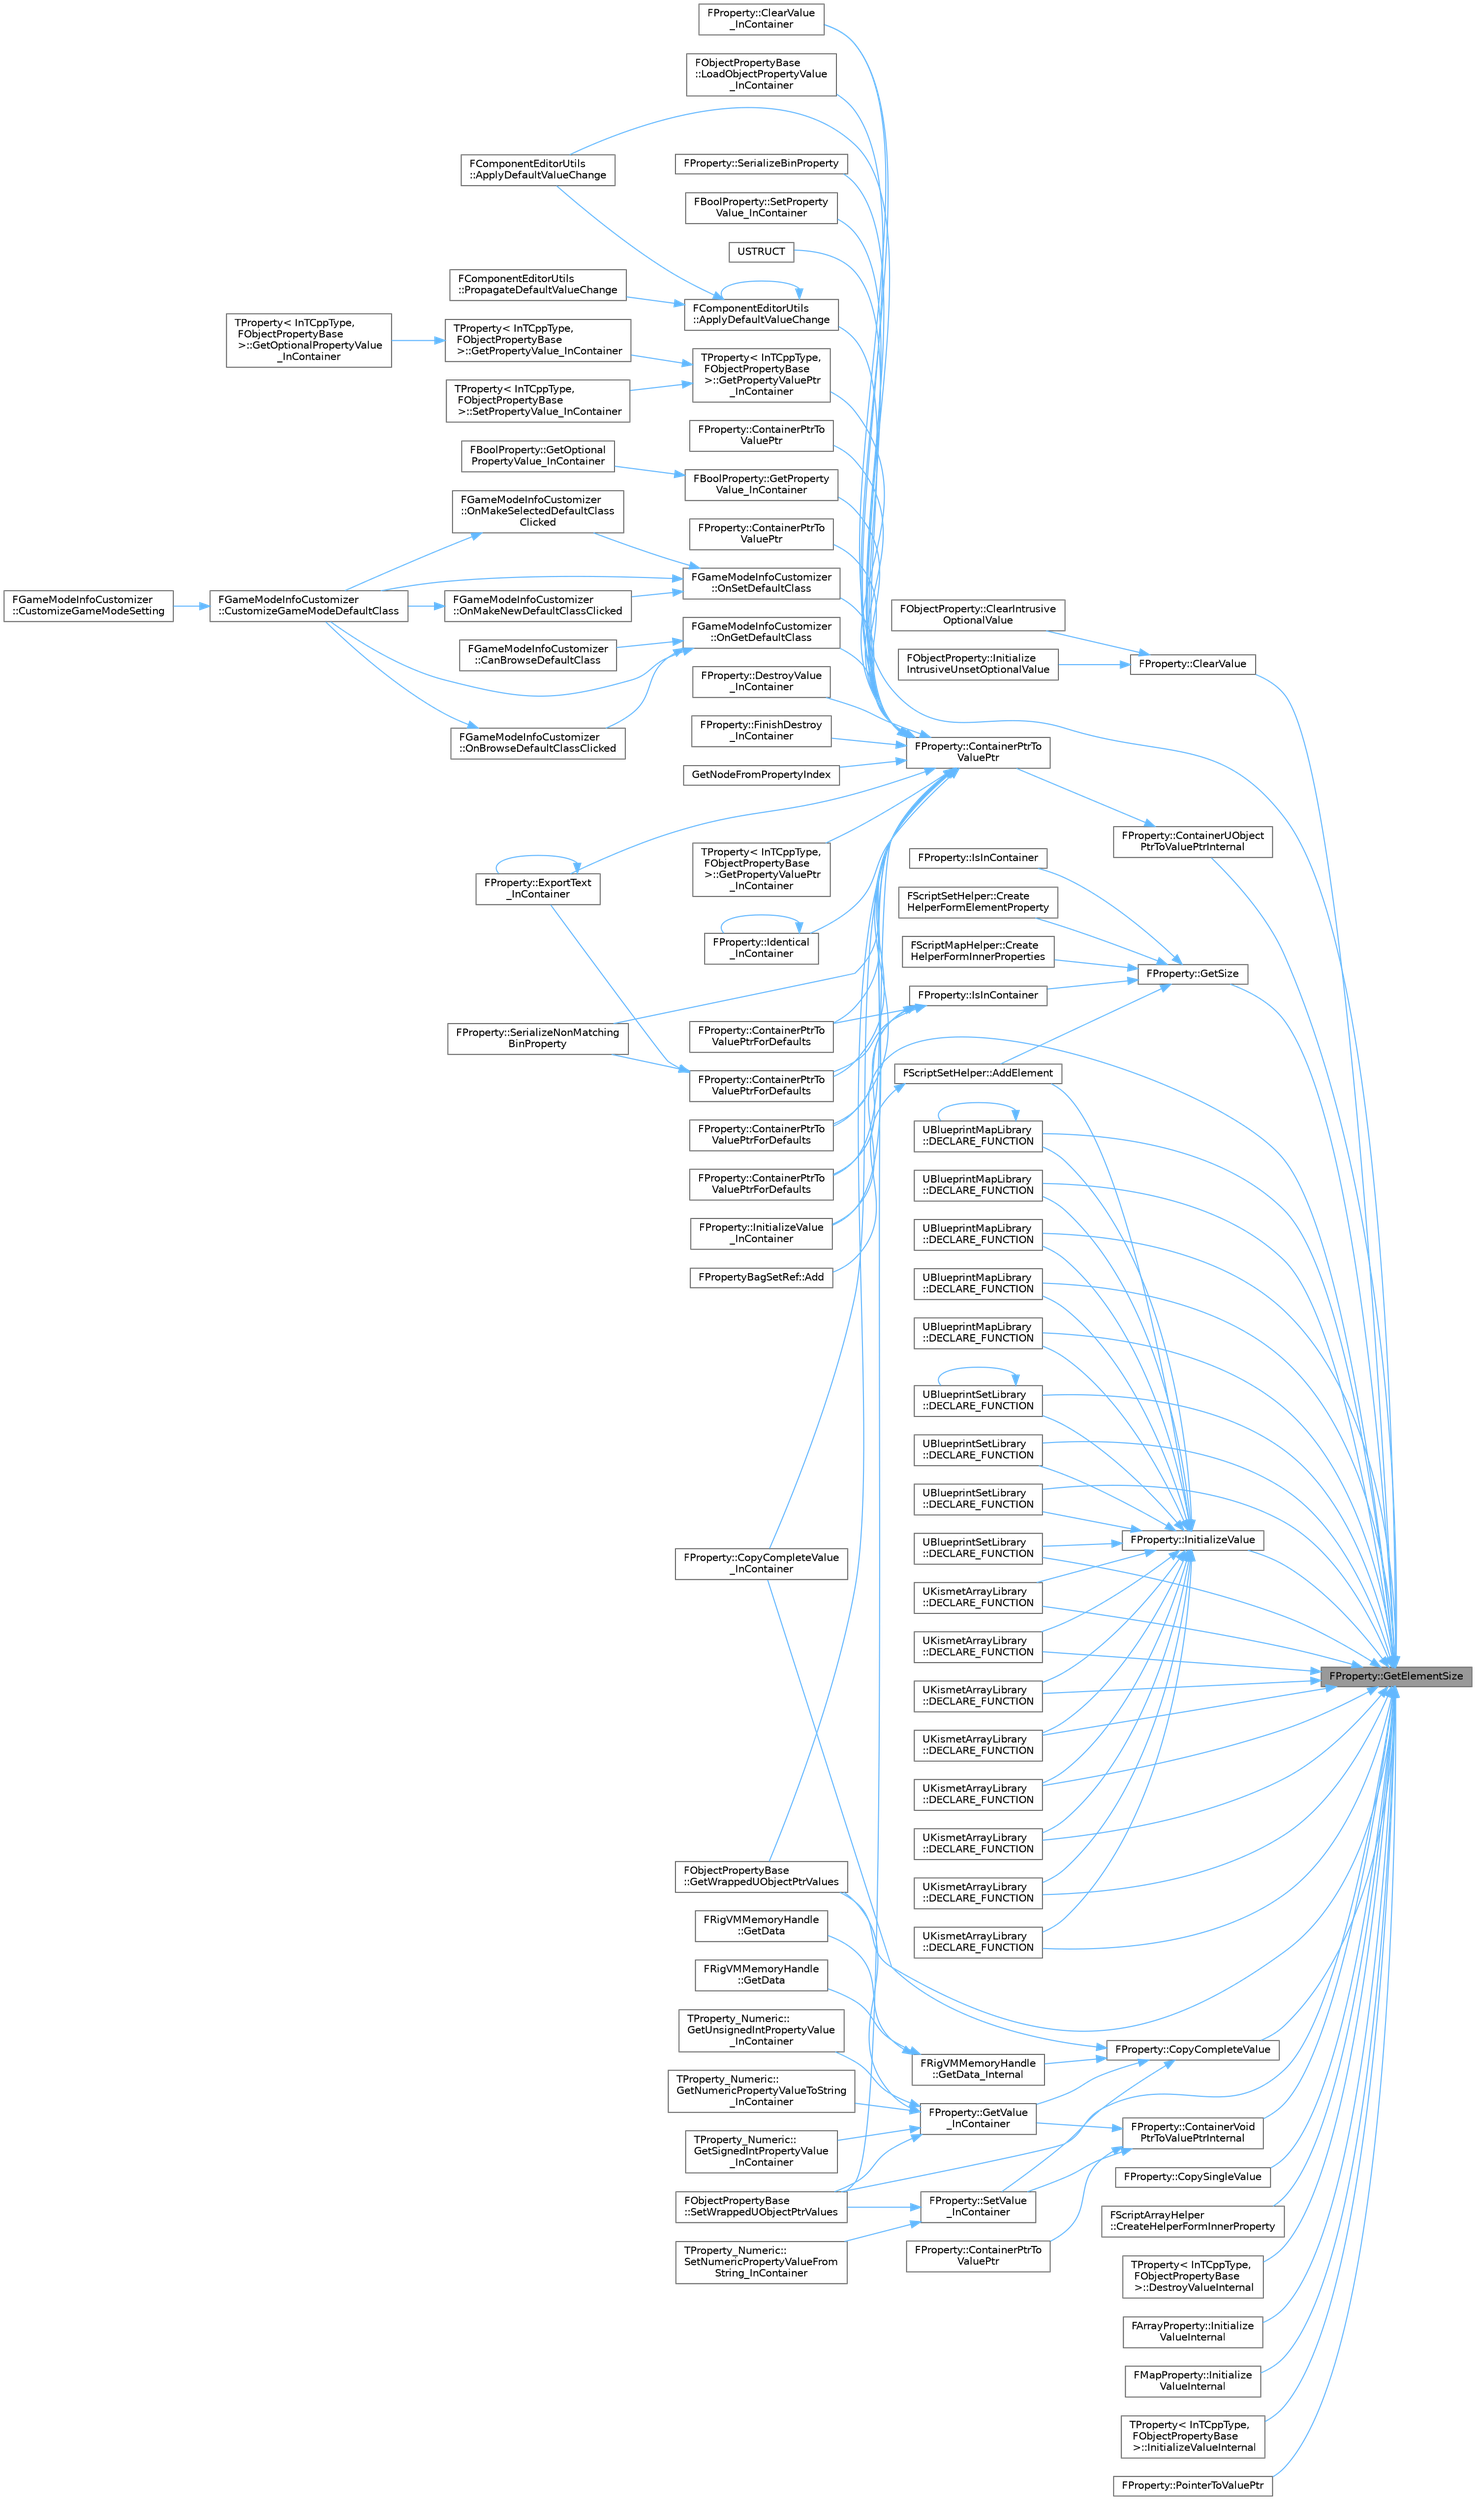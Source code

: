 digraph "FProperty::GetElementSize"
{
 // INTERACTIVE_SVG=YES
 // LATEX_PDF_SIZE
  bgcolor="transparent";
  edge [fontname=Helvetica,fontsize=10,labelfontname=Helvetica,labelfontsize=10];
  node [fontname=Helvetica,fontsize=10,shape=box,height=0.2,width=0.4];
  rankdir="RL";
  Node1 [id="Node000001",label="FProperty::GetElementSize",height=0.2,width=0.4,color="gray40", fillcolor="grey60", style="filled", fontcolor="black",tooltip=" "];
  Node1 -> Node2 [id="edge1_Node000001_Node000002",dir="back",color="steelblue1",style="solid",tooltip=" "];
  Node2 [id="Node000002",label="FProperty::ClearValue",height=0.2,width=0.4,color="grey40", fillcolor="white", style="filled",URL="$d9/dbc/classFProperty.html#a0f7e22d1add60c41138c73ed419d69cc",tooltip="Zeros the value for this property."];
  Node2 -> Node3 [id="edge2_Node000002_Node000003",dir="back",color="steelblue1",style="solid",tooltip=" "];
  Node3 [id="Node000003",label="FObjectProperty::ClearIntrusive\lOptionalValue",height=0.2,width=0.4,color="grey40", fillcolor="white", style="filled",URL="$df/df7/classFObjectProperty.html#afa25ee32220c9af032b29883d58c35e4",tooltip="Set the value to it's special unset state."];
  Node2 -> Node4 [id="edge3_Node000002_Node000004",dir="back",color="steelblue1",style="solid",tooltip=" "];
  Node4 [id="Node000004",label="FObjectProperty::Initialize\lIntrusiveUnsetOptionalValue",height=0.2,width=0.4,color="grey40", fillcolor="white", style="filled",URL="$df/df7/classFObjectProperty.html#a7d638f6af4f6e3626a17efe16f784b7e",tooltip="Returns whether this type has a special state for an unset TOptional meaning the size TOptional<T> an..."];
  Node1 -> Node5 [id="edge4_Node000001_Node000005",dir="back",color="steelblue1",style="solid",tooltip=" "];
  Node5 [id="Node000005",label="FProperty::ClearValue\l_InContainer",height=0.2,width=0.4,color="grey40", fillcolor="white", style="filled",URL="$d9/dbc/classFProperty.html#aa4e8d2b7f298121d1ecb0f57f4ad552a",tooltip="Zeros the value for this property."];
  Node1 -> Node6 [id="edge5_Node000001_Node000006",dir="back",color="steelblue1",style="solid",tooltip=" "];
  Node6 [id="Node000006",label="FProperty::ContainerUObject\lPtrToValuePtrInternal",height=0.2,width=0.4,color="grey40", fillcolor="white", style="filled",URL="$d9/dbc/classFProperty.html#a6c47ba654f3c97829da275aed882ee67",tooltip=" "];
  Node6 -> Node7 [id="edge6_Node000006_Node000007",dir="back",color="steelblue1",style="solid",tooltip=" "];
  Node7 [id="Node000007",label="FProperty::ContainerPtrTo\lValuePtr",height=0.2,width=0.4,color="grey40", fillcolor="white", style="filled",URL="$d9/dbc/classFProperty.html#af1bc244e5760ad3c100a854147df5c9a",tooltip="Get the pointer to property value in a supplied 'container'."];
  Node7 -> Node8 [id="edge7_Node000007_Node000008",dir="back",color="steelblue1",style="solid",tooltip=" "];
  Node8 [id="Node000008",label="FComponentEditorUtils\l::ApplyDefaultValueChange",height=0.2,width=0.4,color="grey40", fillcolor="white", style="filled",URL="$d3/d4a/classFComponentEditorUtils.html#a5ea9232144f2b2fdd0479ec4eb9fa59f",tooltip=" "];
  Node7 -> Node9 [id="edge8_Node000007_Node000009",dir="back",color="steelblue1",style="solid",tooltip=" "];
  Node9 [id="Node000009",label="FComponentEditorUtils\l::ApplyDefaultValueChange",height=0.2,width=0.4,color="grey40", fillcolor="white", style="filled",URL="$d3/d4a/classFComponentEditorUtils.html#acf01024138f86216b279b69c2343dcb2",tooltip=" "];
  Node9 -> Node8 [id="edge9_Node000009_Node000008",dir="back",color="steelblue1",style="solid",tooltip=" "];
  Node9 -> Node9 [id="edge10_Node000009_Node000009",dir="back",color="steelblue1",style="solid",tooltip=" "];
  Node9 -> Node10 [id="edge11_Node000009_Node000010",dir="back",color="steelblue1",style="solid",tooltip=" "];
  Node10 [id="Node000010",label="FComponentEditorUtils\l::PropagateDefaultValueChange",height=0.2,width=0.4,color="grey40", fillcolor="white", style="filled",URL="$d3/d4a/classFComponentEditorUtils.html#a8e72d3e0fef2bf7a14a392c1a4cf2adf",tooltip=" "];
  Node7 -> Node5 [id="edge12_Node000007_Node000005",dir="back",color="steelblue1",style="solid",tooltip=" "];
  Node7 -> Node11 [id="edge13_Node000007_Node000011",dir="back",color="steelblue1",style="solid",tooltip=" "];
  Node11 [id="Node000011",label="FProperty::ContainerPtrTo\lValuePtr",height=0.2,width=0.4,color="grey40", fillcolor="white", style="filled",URL="$d9/dbc/classFProperty.html#a6f4988ffa8f91aeec3336bf5d0713c6b",tooltip=" "];
  Node7 -> Node12 [id="edge14_Node000007_Node000012",dir="back",color="steelblue1",style="solid",tooltip=" "];
  Node12 [id="Node000012",label="FProperty::ContainerPtrTo\lValuePtr",height=0.2,width=0.4,color="grey40", fillcolor="white", style="filled",URL="$d9/dbc/classFProperty.html#ab21fc90dc6288451c55606bb7ca65855",tooltip=" "];
  Node7 -> Node13 [id="edge15_Node000007_Node000013",dir="back",color="steelblue1",style="solid",tooltip=" "];
  Node13 [id="Node000013",label="FProperty::ContainerPtrTo\lValuePtrForDefaults",height=0.2,width=0.4,color="grey40", fillcolor="white", style="filled",URL="$d9/dbc/classFProperty.html#a4b7ee9f108063d0c0852ae5b095f7b70",tooltip=" "];
  Node13 -> Node14 [id="edge16_Node000013_Node000014",dir="back",color="steelblue1",style="solid",tooltip=" "];
  Node14 [id="Node000014",label="FProperty::ExportText\l_InContainer",height=0.2,width=0.4,color="grey40", fillcolor="white", style="filled",URL="$d9/dbc/classFProperty.html#aadfab967c6bfc607931451f0bb817f6d",tooltip=" "];
  Node14 -> Node14 [id="edge17_Node000014_Node000014",dir="back",color="steelblue1",style="solid",tooltip=" "];
  Node13 -> Node15 [id="edge18_Node000013_Node000015",dir="back",color="steelblue1",style="solid",tooltip=" "];
  Node15 [id="Node000015",label="FProperty::SerializeNonMatching\lBinProperty",height=0.2,width=0.4,color="grey40", fillcolor="white", style="filled",URL="$d9/dbc/classFProperty.html#ad9318f700e4c0ce3ffb1374c6acce11b",tooltip="Serializes the property with the struct's data residing in Data, unless it matches the default."];
  Node7 -> Node16 [id="edge19_Node000007_Node000016",dir="back",color="steelblue1",style="solid",tooltip=" "];
  Node16 [id="Node000016",label="FProperty::ContainerPtrTo\lValuePtrForDefaults",height=0.2,width=0.4,color="grey40", fillcolor="white", style="filled",URL="$d9/dbc/classFProperty.html#a4b46b59ca7a9212ac55f805b62862c70",tooltip=" "];
  Node7 -> Node17 [id="edge20_Node000007_Node000017",dir="back",color="steelblue1",style="solid",tooltip=" "];
  Node17 [id="Node000017",label="FProperty::ContainerPtrTo\lValuePtrForDefaults",height=0.2,width=0.4,color="grey40", fillcolor="white", style="filled",URL="$d9/dbc/classFProperty.html#a2aeefd201349000a297f8793cf6dcb06",tooltip=" "];
  Node7 -> Node18 [id="edge21_Node000007_Node000018",dir="back",color="steelblue1",style="solid",tooltip=" "];
  Node18 [id="Node000018",label="FProperty::ContainerPtrTo\lValuePtrForDefaults",height=0.2,width=0.4,color="grey40", fillcolor="white", style="filled",URL="$d9/dbc/classFProperty.html#a0e6c16aaf08c93f989ac336216ac40a0",tooltip=" "];
  Node7 -> Node19 [id="edge22_Node000007_Node000019",dir="back",color="steelblue1",style="solid",tooltip=" "];
  Node19 [id="Node000019",label="FProperty::CopyCompleteValue\l_InContainer",height=0.2,width=0.4,color="grey40", fillcolor="white", style="filled",URL="$d9/dbc/classFProperty.html#a4cfe41233623a158e3e83701ebef1215",tooltip=" "];
  Node7 -> Node20 [id="edge23_Node000007_Node000020",dir="back",color="steelblue1",style="solid",tooltip=" "];
  Node20 [id="Node000020",label="FProperty::DestroyValue\l_InContainer",height=0.2,width=0.4,color="grey40", fillcolor="white", style="filled",URL="$d9/dbc/classFProperty.html#af48b2f7c805cb5d6f63f89be1d15f094",tooltip="Destroys the value for this property."];
  Node7 -> Node14 [id="edge24_Node000007_Node000014",dir="back",color="steelblue1",style="solid",tooltip=" "];
  Node7 -> Node21 [id="edge25_Node000007_Node000021",dir="back",color="steelblue1",style="solid",tooltip=" "];
  Node21 [id="Node000021",label="FProperty::FinishDestroy\l_InContainer",height=0.2,width=0.4,color="grey40", fillcolor="white", style="filled",URL="$d9/dbc/classFProperty.html#a1225876801a0cbccf7eea736212b21e7",tooltip="Applies appropriate finish destroy actions for the property if needed."];
  Node7 -> Node22 [id="edge26_Node000007_Node000022",dir="back",color="steelblue1",style="solid",tooltip=" "];
  Node22 [id="Node000022",label="GetNodeFromPropertyIndex",height=0.2,width=0.4,color="grey40", fillcolor="white", style="filled",URL="$dc/d81/AnimBlueprintGeneratedClass_8h.html#a3f6f31397aff2e801b3f5ba8af34552b",tooltip=" "];
  Node7 -> Node23 [id="edge27_Node000007_Node000023",dir="back",color="steelblue1",style="solid",tooltip=" "];
  Node23 [id="Node000023",label="FBoolProperty::GetProperty\lValue_InContainer",height=0.2,width=0.4,color="grey40", fillcolor="white", style="filled",URL="$de/d22/classFBoolProperty.html#ae2e4d78acaa9ab425fbdfc2c8a9c0738",tooltip=" "];
  Node23 -> Node24 [id="edge28_Node000023_Node000024",dir="back",color="steelblue1",style="solid",tooltip=" "];
  Node24 [id="Node000024",label="FBoolProperty::GetOptional\lPropertyValue_InContainer",height=0.2,width=0.4,color="grey40", fillcolor="white", style="filled",URL="$de/d22/classFBoolProperty.html#a9532ec6398259b58505c6827ccddc34b",tooltip=" "];
  Node7 -> Node25 [id="edge29_Node000007_Node000025",dir="back",color="steelblue1",style="solid",tooltip=" "];
  Node25 [id="Node000025",label="TProperty\< InTCppType,\l FObjectPropertyBase\l \>::GetPropertyValuePtr\l_InContainer",height=0.2,width=0.4,color="grey40", fillcolor="white", style="filled",URL="$d1/dc3/classTProperty.html#af4a1105706ce650fd4a5ff44ebd410e5",tooltip=" "];
  Node7 -> Node26 [id="edge30_Node000007_Node000026",dir="back",color="steelblue1",style="solid",tooltip=" "];
  Node26 [id="Node000026",label="TProperty\< InTCppType,\l FObjectPropertyBase\l \>::GetPropertyValuePtr\l_InContainer",height=0.2,width=0.4,color="grey40", fillcolor="white", style="filled",URL="$d1/dc3/classTProperty.html#a91bd7b32278ff3d6cd0350c827a886aa",tooltip=" "];
  Node26 -> Node27 [id="edge31_Node000026_Node000027",dir="back",color="steelblue1",style="solid",tooltip=" "];
  Node27 [id="Node000027",label="TProperty\< InTCppType,\l FObjectPropertyBase\l \>::GetPropertyValue_InContainer",height=0.2,width=0.4,color="grey40", fillcolor="white", style="filled",URL="$d1/dc3/classTProperty.html#a8d41e9b0f037f0847312d1db39e4a86f",tooltip=" "];
  Node27 -> Node28 [id="edge32_Node000027_Node000028",dir="back",color="steelblue1",style="solid",tooltip=" "];
  Node28 [id="Node000028",label="TProperty\< InTCppType,\l FObjectPropertyBase\l \>::GetOptionalPropertyValue\l_InContainer",height=0.2,width=0.4,color="grey40", fillcolor="white", style="filled",URL="$d1/dc3/classTProperty.html#ae6e04b76a5a4d8c2eab1e7e76a142a72",tooltip=" "];
  Node26 -> Node29 [id="edge33_Node000026_Node000029",dir="back",color="steelblue1",style="solid",tooltip=" "];
  Node29 [id="Node000029",label="TProperty\< InTCppType,\l FObjectPropertyBase\l \>::SetPropertyValue_InContainer",height=0.2,width=0.4,color="grey40", fillcolor="white", style="filled",URL="$d1/dc3/classTProperty.html#a7bada2e102838baf4ee128e3a5f370f6",tooltip=" "];
  Node7 -> Node30 [id="edge34_Node000007_Node000030",dir="back",color="steelblue1",style="solid",tooltip=" "];
  Node30 [id="Node000030",label="FObjectPropertyBase\l::GetWrappedUObjectPtrValues",height=0.2,width=0.4,color="grey40", fillcolor="white", style="filled",URL="$d6/d97/classFObjectPropertyBase.html#a55da24c8d9ea2e3e8dfebd95cb0bbbf8",tooltip=" "];
  Node7 -> Node31 [id="edge35_Node000007_Node000031",dir="back",color="steelblue1",style="solid",tooltip=" "];
  Node31 [id="Node000031",label="FProperty::Identical\l_InContainer",height=0.2,width=0.4,color="grey40", fillcolor="white", style="filled",URL="$d9/dbc/classFProperty.html#aa67838e6361627a93f1c7c1b4edad583",tooltip="Determines whether the property values are identical."];
  Node31 -> Node31 [id="edge36_Node000031_Node000031",dir="back",color="steelblue1",style="solid",tooltip=" "];
  Node7 -> Node32 [id="edge37_Node000007_Node000032",dir="back",color="steelblue1",style="solid",tooltip=" "];
  Node32 [id="Node000032",label="FProperty::InitializeValue\l_InContainer",height=0.2,width=0.4,color="grey40", fillcolor="white", style="filled",URL="$d9/dbc/classFProperty.html#a97c77de2a98693d2292804794b04c509",tooltip="Zeros, copies from the default, or calls the constructor for on the value for this property."];
  Node7 -> Node33 [id="edge38_Node000007_Node000033",dir="back",color="steelblue1",style="solid",tooltip=" "];
  Node33 [id="Node000033",label="FObjectPropertyBase\l::LoadObjectPropertyValue\l_InContainer",height=0.2,width=0.4,color="grey40", fillcolor="white", style="filled",URL="$d6/d97/classFObjectPropertyBase.html#a725436a77b69295cdb553c6d8333e677",tooltip=" "];
  Node7 -> Node34 [id="edge39_Node000007_Node000034",dir="back",color="steelblue1",style="solid",tooltip=" "];
  Node34 [id="Node000034",label="FGameModeInfoCustomizer\l::OnGetDefaultClass",height=0.2,width=0.4,color="grey40", fillcolor="white", style="filled",URL="$d8/d99/classFGameModeInfoCustomizer.html#ae70cc0445daafb48bf878afa4117e04a",tooltip="Find the current default class by property name."];
  Node34 -> Node35 [id="edge40_Node000034_Node000035",dir="back",color="steelblue1",style="solid",tooltip=" "];
  Node35 [id="Node000035",label="FGameModeInfoCustomizer\l::CanBrowseDefaultClass",height=0.2,width=0.4,color="grey40", fillcolor="white", style="filled",URL="$d8/d99/classFGameModeInfoCustomizer.html#adb938be48350e148069517baa1285cae",tooltip=" "];
  Node34 -> Node36 [id="edge41_Node000034_Node000036",dir="back",color="steelblue1",style="solid",tooltip=" "];
  Node36 [id="Node000036",label="FGameModeInfoCustomizer\l::CustomizeGameModeDefaultClass",height=0.2,width=0.4,color="grey40", fillcolor="white", style="filled",URL="$d8/d99/classFGameModeInfoCustomizer.html#a74d406f84c5b9f70518e8d34579a603e",tooltip="Create widget fo modifying a default class within the current GameMode."];
  Node36 -> Node37 [id="edge42_Node000036_Node000037",dir="back",color="steelblue1",style="solid",tooltip=" "];
  Node37 [id="Node000037",label="FGameModeInfoCustomizer\l::CustomizeGameModeSetting",height=0.2,width=0.4,color="grey40", fillcolor="white", style="filled",URL="$d8/d99/classFGameModeInfoCustomizer.html#ad7c2b7a819accac445cba2e1433a3540",tooltip="Add special customization for the GameMode setting."];
  Node34 -> Node38 [id="edge43_Node000034_Node000038",dir="back",color="steelblue1",style="solid",tooltip=" "];
  Node38 [id="Node000038",label="FGameModeInfoCustomizer\l::OnBrowseDefaultClassClicked",height=0.2,width=0.4,color="grey40", fillcolor="white", style="filled",URL="$d8/d99/classFGameModeInfoCustomizer.html#ade2a81c392edec8282adfc6e30cab81d",tooltip=" "];
  Node38 -> Node36 [id="edge44_Node000038_Node000036",dir="back",color="steelblue1",style="solid",tooltip=" "];
  Node7 -> Node39 [id="edge45_Node000007_Node000039",dir="back",color="steelblue1",style="solid",tooltip=" "];
  Node39 [id="Node000039",label="FGameModeInfoCustomizer\l::OnSetDefaultClass",height=0.2,width=0.4,color="grey40", fillcolor="white", style="filled",URL="$d8/d99/classFGameModeInfoCustomizer.html#a2a39d454a3b125216403449709824e10",tooltip="Set a new default class by property name."];
  Node39 -> Node36 [id="edge46_Node000039_Node000036",dir="back",color="steelblue1",style="solid",tooltip=" "];
  Node39 -> Node40 [id="edge47_Node000039_Node000040",dir="back",color="steelblue1",style="solid",tooltip=" "];
  Node40 [id="Node000040",label="FGameModeInfoCustomizer\l::OnMakeNewDefaultClassClicked",height=0.2,width=0.4,color="grey40", fillcolor="white", style="filled",URL="$d8/d99/classFGameModeInfoCustomizer.html#a428d5673e6f730b54cb9e4f82187c4ed",tooltip=" "];
  Node40 -> Node36 [id="edge48_Node000040_Node000036",dir="back",color="steelblue1",style="solid",tooltip=" "];
  Node39 -> Node41 [id="edge49_Node000039_Node000041",dir="back",color="steelblue1",style="solid",tooltip=" "];
  Node41 [id="Node000041",label="FGameModeInfoCustomizer\l::OnMakeSelectedDefaultClass\lClicked",height=0.2,width=0.4,color="grey40", fillcolor="white", style="filled",URL="$d8/d99/classFGameModeInfoCustomizer.html#a2dffcf1881b3be27497bee48e5ddf977",tooltip=" "];
  Node41 -> Node36 [id="edge50_Node000041_Node000036",dir="back",color="steelblue1",style="solid",tooltip=" "];
  Node7 -> Node42 [id="edge51_Node000007_Node000042",dir="back",color="steelblue1",style="solid",tooltip=" "];
  Node42 [id="Node000042",label="FProperty::SerializeBinProperty",height=0.2,width=0.4,color="grey40", fillcolor="white", style="filled",URL="$d9/dbc/classFProperty.html#a0db068b7247e35246a3832b6b6c45b4c",tooltip="Serializes the property with the struct's data residing in Data."];
  Node7 -> Node15 [id="edge52_Node000007_Node000015",dir="back",color="steelblue1",style="solid",tooltip=" "];
  Node7 -> Node43 [id="edge53_Node000007_Node000043",dir="back",color="steelblue1",style="solid",tooltip=" "];
  Node43 [id="Node000043",label="FBoolProperty::SetProperty\lValue_InContainer",height=0.2,width=0.4,color="grey40", fillcolor="white", style="filled",URL="$de/d22/classFBoolProperty.html#af9e6e70f339d242b93a4c4f53fbd5df5",tooltip=" "];
  Node7 -> Node44 [id="edge54_Node000007_Node000044",dir="back",color="steelblue1",style="solid",tooltip=" "];
  Node44 [id="Node000044",label="FObjectPropertyBase\l::SetWrappedUObjectPtrValues",height=0.2,width=0.4,color="grey40", fillcolor="white", style="filled",URL="$d6/d97/classFObjectPropertyBase.html#a2cc3c6831ead3b59a29b65b84134c589",tooltip=" "];
  Node7 -> Node45 [id="edge55_Node000007_Node000045",dir="back",color="steelblue1",style="solid",tooltip=" "];
  Node45 [id="Node000045",label="USTRUCT",height=0.2,width=0.4,color="grey40", fillcolor="white", style="filled",URL="$dd/d5b/AIDataProvider_8h.html#af325c00c8685aa89bf529e2c706fc6cb",tooltip="AIDataProvider is an object that can provide collection of properties associated with bound pawn owne..."];
  Node1 -> Node46 [id="edge56_Node000001_Node000046",dir="back",color="steelblue1",style="solid",tooltip=" "];
  Node46 [id="Node000046",label="FProperty::ContainerVoid\lPtrToValuePtrInternal",height=0.2,width=0.4,color="grey40", fillcolor="white", style="filled",URL="$d9/dbc/classFProperty.html#a2b5e001b02fdd01347159692c76ced31",tooltip=" "];
  Node46 -> Node47 [id="edge57_Node000046_Node000047",dir="back",color="steelblue1",style="solid",tooltip=" "];
  Node47 [id="Node000047",label="FProperty::ContainerPtrTo\lValuePtr",height=0.2,width=0.4,color="grey40", fillcolor="white", style="filled",URL="$d9/dbc/classFProperty.html#ae76e4e9ccb26a065fb0ca0f840a7eecc",tooltip=" "];
  Node46 -> Node48 [id="edge58_Node000046_Node000048",dir="back",color="steelblue1",style="solid",tooltip=" "];
  Node48 [id="Node000048",label="FProperty::GetValue\l_InContainer",height=0.2,width=0.4,color="grey40", fillcolor="white", style="filled",URL="$d9/dbc/classFProperty.html#a83cc0e5e21df4ab3d3603956ce4b4655",tooltip=" "];
  Node48 -> Node49 [id="edge59_Node000048_Node000049",dir="back",color="steelblue1",style="solid",tooltip=" "];
  Node49 [id="Node000049",label="TProperty_Numeric::\lGetNumericPropertyValueToString\l_InContainer",height=0.2,width=0.4,color="grey40", fillcolor="white", style="filled",URL="$dc/d30/classTProperty__Numeric.html#a21dbe210a7fbb8600be40e715f7c2e52",tooltip=" "];
  Node48 -> Node50 [id="edge60_Node000048_Node000050",dir="back",color="steelblue1",style="solid",tooltip=" "];
  Node50 [id="Node000050",label="TProperty_Numeric::\lGetSignedIntPropertyValue\l_InContainer",height=0.2,width=0.4,color="grey40", fillcolor="white", style="filled",URL="$dc/d30/classTProperty__Numeric.html#a10e8b5aa55be09b561e53f11ed4703f2",tooltip=" "];
  Node48 -> Node51 [id="edge61_Node000048_Node000051",dir="back",color="steelblue1",style="solid",tooltip=" "];
  Node51 [id="Node000051",label="TProperty_Numeric::\lGetUnsignedIntPropertyValue\l_InContainer",height=0.2,width=0.4,color="grey40", fillcolor="white", style="filled",URL="$dc/d30/classTProperty__Numeric.html#a4a0564e626a47260ca94fcdff9bf7ffd",tooltip=" "];
  Node48 -> Node30 [id="edge62_Node000048_Node000030",dir="back",color="steelblue1",style="solid",tooltip=" "];
  Node48 -> Node44 [id="edge63_Node000048_Node000044",dir="back",color="steelblue1",style="solid",tooltip=" "];
  Node46 -> Node52 [id="edge64_Node000046_Node000052",dir="back",color="steelblue1",style="solid",tooltip=" "];
  Node52 [id="Node000052",label="FProperty::SetValue\l_InContainer",height=0.2,width=0.4,color="grey40", fillcolor="white", style="filled",URL="$d9/dbc/classFProperty.html#a90d285b4484af6399d58f940f4834d90",tooltip=" "];
  Node52 -> Node53 [id="edge65_Node000052_Node000053",dir="back",color="steelblue1",style="solid",tooltip=" "];
  Node53 [id="Node000053",label="TProperty_Numeric::\lSetNumericPropertyValueFrom\lString_InContainer",height=0.2,width=0.4,color="grey40", fillcolor="white", style="filled",URL="$dc/d30/classTProperty__Numeric.html#ab4b01e4e314cf15f8187f2163e170b88",tooltip=" "];
  Node52 -> Node44 [id="edge66_Node000052_Node000044",dir="back",color="steelblue1",style="solid",tooltip=" "];
  Node1 -> Node54 [id="edge67_Node000001_Node000054",dir="back",color="steelblue1",style="solid",tooltip=" "];
  Node54 [id="Node000054",label="FProperty::CopyCompleteValue",height=0.2,width=0.4,color="grey40", fillcolor="white", style="filled",URL="$d9/dbc/classFProperty.html#a9fb859a363116dedbf8c3fc4afc245db",tooltip="Copy the value for all elements of this property."];
  Node54 -> Node19 [id="edge68_Node000054_Node000019",dir="back",color="steelblue1",style="solid",tooltip=" "];
  Node54 -> Node55 [id="edge69_Node000054_Node000055",dir="back",color="steelblue1",style="solid",tooltip=" "];
  Node55 [id="Node000055",label="FRigVMMemoryHandle\l::GetData_Internal",height=0.2,width=0.4,color="grey40", fillcolor="white", style="filled",URL="$d9/d9c/structFRigVMMemoryHandle.html#af1080340a7fe2786608504c9a97a2732",tooltip=" "];
  Node55 -> Node56 [id="edge70_Node000055_Node000056",dir="back",color="steelblue1",style="solid",tooltip=" "];
  Node56 [id="Node000056",label="FRigVMMemoryHandle\l::GetData",height=0.2,width=0.4,color="grey40", fillcolor="white", style="filled",URL="$d9/d9c/structFRigVMMemoryHandle.html#a9a7cfefd3cf380a317dae8594d154fdd",tooltip="Returns the cached pointer stored within the handle."];
  Node55 -> Node57 [id="edge71_Node000055_Node000057",dir="back",color="steelblue1",style="solid",tooltip=" "];
  Node57 [id="Node000057",label="FRigVMMemoryHandle\l::GetData",height=0.2,width=0.4,color="grey40", fillcolor="white", style="filled",URL="$d9/d9c/structFRigVMMemoryHandle.html#a83abe17eca265b0f6890f60053c4702d",tooltip="Computes the data if necessary and returns the cached pointer stored within the handle."];
  Node54 -> Node48 [id="edge72_Node000054_Node000048",dir="back",color="steelblue1",style="solid",tooltip=" "];
  Node54 -> Node52 [id="edge73_Node000054_Node000052",dir="back",color="steelblue1",style="solid",tooltip=" "];
  Node1 -> Node58 [id="edge74_Node000001_Node000058",dir="back",color="steelblue1",style="solid",tooltip=" "];
  Node58 [id="Node000058",label="FProperty::CopySingleValue",height=0.2,width=0.4,color="grey40", fillcolor="white", style="filled",URL="$d9/dbc/classFProperty.html#a9d9975bbeb45b754f29a819a4b070155",tooltip="Copy the value for a single element of this property."];
  Node1 -> Node59 [id="edge75_Node000001_Node000059",dir="back",color="steelblue1",style="solid",tooltip=" "];
  Node59 [id="Node000059",label="FScriptArrayHelper\l::CreateHelperFormInnerProperty",height=0.2,width=0.4,color="grey40", fillcolor="white", style="filled",URL="$dc/d07/classFScriptArrayHelper.html#ac55ea5609d77401175cb2765d531fab7",tooltip=" "];
  Node1 -> Node60 [id="edge76_Node000001_Node000060",dir="back",color="steelblue1",style="solid",tooltip=" "];
  Node60 [id="Node000060",label="UBlueprintMapLibrary\l::DECLARE_FUNCTION",height=0.2,width=0.4,color="grey40", fillcolor="white", style="filled",URL="$d3/dbf/classUBlueprintMapLibrary.html#a08171bb6679bf874f5cffa161d3f7266",tooltip=" "];
  Node60 -> Node60 [id="edge77_Node000060_Node000060",dir="back",color="steelblue1",style="solid",tooltip=" "];
  Node1 -> Node61 [id="edge78_Node000001_Node000061",dir="back",color="steelblue1",style="solid",tooltip=" "];
  Node61 [id="Node000061",label="UBlueprintMapLibrary\l::DECLARE_FUNCTION",height=0.2,width=0.4,color="grey40", fillcolor="white", style="filled",URL="$d3/dbf/classUBlueprintMapLibrary.html#a0be24e61428ff3a614429a9b71e25e73",tooltip=" "];
  Node1 -> Node62 [id="edge79_Node000001_Node000062",dir="back",color="steelblue1",style="solid",tooltip=" "];
  Node62 [id="Node000062",label="UBlueprintMapLibrary\l::DECLARE_FUNCTION",height=0.2,width=0.4,color="grey40", fillcolor="white", style="filled",URL="$d3/dbf/classUBlueprintMapLibrary.html#a8bb48034201361c901b50d59efafb80b",tooltip=" "];
  Node1 -> Node63 [id="edge80_Node000001_Node000063",dir="back",color="steelblue1",style="solid",tooltip=" "];
  Node63 [id="Node000063",label="UBlueprintMapLibrary\l::DECLARE_FUNCTION",height=0.2,width=0.4,color="grey40", fillcolor="white", style="filled",URL="$d3/dbf/classUBlueprintMapLibrary.html#aeaff4140f99594049337bbb0f825f889",tooltip=" "];
  Node1 -> Node64 [id="edge81_Node000001_Node000064",dir="back",color="steelblue1",style="solid",tooltip=" "];
  Node64 [id="Node000064",label="UBlueprintMapLibrary\l::DECLARE_FUNCTION",height=0.2,width=0.4,color="grey40", fillcolor="white", style="filled",URL="$d3/dbf/classUBlueprintMapLibrary.html#a947434a5dc02141d3264b329720813e7",tooltip=" "];
  Node1 -> Node65 [id="edge82_Node000001_Node000065",dir="back",color="steelblue1",style="solid",tooltip=" "];
  Node65 [id="Node000065",label="UBlueprintSetLibrary\l::DECLARE_FUNCTION",height=0.2,width=0.4,color="grey40", fillcolor="white", style="filled",URL="$de/d4c/classUBlueprintSetLibrary.html#ae0c59edc1b7ecde13850a91047eb8ead",tooltip=" "];
  Node65 -> Node65 [id="edge83_Node000065_Node000065",dir="back",color="steelblue1",style="solid",tooltip=" "];
  Node1 -> Node66 [id="edge84_Node000001_Node000066",dir="back",color="steelblue1",style="solid",tooltip=" "];
  Node66 [id="Node000066",label="UBlueprintSetLibrary\l::DECLARE_FUNCTION",height=0.2,width=0.4,color="grey40", fillcolor="white", style="filled",URL="$de/d4c/classUBlueprintSetLibrary.html#aee72d9135536a6b52e59f1b4dbb0fdd9",tooltip=" "];
  Node1 -> Node67 [id="edge85_Node000001_Node000067",dir="back",color="steelblue1",style="solid",tooltip=" "];
  Node67 [id="Node000067",label="UBlueprintSetLibrary\l::DECLARE_FUNCTION",height=0.2,width=0.4,color="grey40", fillcolor="white", style="filled",URL="$de/d4c/classUBlueprintSetLibrary.html#ab4f9b6e49d26d2c2bcb2fbccfae74932",tooltip=" "];
  Node1 -> Node68 [id="edge86_Node000001_Node000068",dir="back",color="steelblue1",style="solid",tooltip=" "];
  Node68 [id="Node000068",label="UBlueprintSetLibrary\l::DECLARE_FUNCTION",height=0.2,width=0.4,color="grey40", fillcolor="white", style="filled",URL="$de/d4c/classUBlueprintSetLibrary.html#aa00d92268da285d69590fbabbea0f072",tooltip=" "];
  Node1 -> Node69 [id="edge87_Node000001_Node000069",dir="back",color="steelblue1",style="solid",tooltip=" "];
  Node69 [id="Node000069",label="UKismetArrayLibrary\l::DECLARE_FUNCTION",height=0.2,width=0.4,color="grey40", fillcolor="white", style="filled",URL="$df/da9/classUKismetArrayLibrary.html#a426d41d008126259151fe2cea03bc2b6",tooltip=" "];
  Node1 -> Node70 [id="edge88_Node000001_Node000070",dir="back",color="steelblue1",style="solid",tooltip=" "];
  Node70 [id="Node000070",label="UKismetArrayLibrary\l::DECLARE_FUNCTION",height=0.2,width=0.4,color="grey40", fillcolor="white", style="filled",URL="$df/da9/classUKismetArrayLibrary.html#a8c843cb5d0287223ef4cae5c96b1a33a",tooltip=" "];
  Node1 -> Node71 [id="edge89_Node000001_Node000071",dir="back",color="steelblue1",style="solid",tooltip=" "];
  Node71 [id="Node000071",label="UKismetArrayLibrary\l::DECLARE_FUNCTION",height=0.2,width=0.4,color="grey40", fillcolor="white", style="filled",URL="$df/da9/classUKismetArrayLibrary.html#a54ffeae72b2182285d4b2bdc9545ad60",tooltip=" "];
  Node1 -> Node72 [id="edge90_Node000001_Node000072",dir="back",color="steelblue1",style="solid",tooltip=" "];
  Node72 [id="Node000072",label="UKismetArrayLibrary\l::DECLARE_FUNCTION",height=0.2,width=0.4,color="grey40", fillcolor="white", style="filled",URL="$df/da9/classUKismetArrayLibrary.html#add76befbe0fd5e5a951567d3b0ed7057",tooltip=" "];
  Node1 -> Node73 [id="edge91_Node000001_Node000073",dir="back",color="steelblue1",style="solid",tooltip=" "];
  Node73 [id="Node000073",label="UKismetArrayLibrary\l::DECLARE_FUNCTION",height=0.2,width=0.4,color="grey40", fillcolor="white", style="filled",URL="$df/da9/classUKismetArrayLibrary.html#a677dbf5bd11c27b0bbbb42662818e580",tooltip=" "];
  Node1 -> Node74 [id="edge92_Node000001_Node000074",dir="back",color="steelblue1",style="solid",tooltip=" "];
  Node74 [id="Node000074",label="UKismetArrayLibrary\l::DECLARE_FUNCTION",height=0.2,width=0.4,color="grey40", fillcolor="white", style="filled",URL="$df/da9/classUKismetArrayLibrary.html#ac6de5775d8a525a762e670e61550d303",tooltip=" "];
  Node1 -> Node75 [id="edge93_Node000001_Node000075",dir="back",color="steelblue1",style="solid",tooltip=" "];
  Node75 [id="Node000075",label="UKismetArrayLibrary\l::DECLARE_FUNCTION",height=0.2,width=0.4,color="grey40", fillcolor="white", style="filled",URL="$df/da9/classUKismetArrayLibrary.html#a63796f93f2f16b00618512a52d944213",tooltip=" "];
  Node1 -> Node76 [id="edge94_Node000001_Node000076",dir="back",color="steelblue1",style="solid",tooltip=" "];
  Node76 [id="Node000076",label="UKismetArrayLibrary\l::DECLARE_FUNCTION",height=0.2,width=0.4,color="grey40", fillcolor="white", style="filled",URL="$df/da9/classUKismetArrayLibrary.html#ac2ac19bf637135916e79e841dae2b502",tooltip=" "];
  Node1 -> Node77 [id="edge95_Node000001_Node000077",dir="back",color="steelblue1",style="solid",tooltip=" "];
  Node77 [id="Node000077",label="TProperty\< InTCppType,\l FObjectPropertyBase\l \>::DestroyValueInternal",height=0.2,width=0.4,color="grey40", fillcolor="white", style="filled",URL="$d1/dc3/classTProperty.html#aa19ecadf56472cfc0d799855e7d19487",tooltip=" "];
  Node1 -> Node78 [id="edge96_Node000001_Node000078",dir="back",color="steelblue1",style="solid",tooltip=" "];
  Node78 [id="Node000078",label="FProperty::GetSize",height=0.2,width=0.4,color="grey40", fillcolor="white", style="filled",URL="$d9/dbc/classFProperty.html#a57482760c672827c7910d5b38e81a7d2",tooltip=" "];
  Node78 -> Node79 [id="edge97_Node000078_Node000079",dir="back",color="steelblue1",style="solid",tooltip=" "];
  Node79 [id="Node000079",label="FScriptSetHelper::AddElement",height=0.2,width=0.4,color="grey40", fillcolor="white", style="filled",URL="$df/d52/classFScriptSetHelper.html#a77a9cd4b2af56b96b8924476842bc1ae",tooltip="Adds the element to the set, returning true if the element was added, or false if the element was alr..."];
  Node79 -> Node80 [id="edge98_Node000079_Node000080",dir="back",color="steelblue1",style="solid",tooltip=" "];
  Node80 [id="Node000080",label="FPropertyBagSetRef::Add",height=0.2,width=0.4,color="grey40", fillcolor="white", style="filled",URL="$d7/d67/classFPropertyBagSetRef.html#acce7e6a4251e13ac4ad4a664081f5ae9",tooltip=" "];
  Node78 -> Node81 [id="edge99_Node000078_Node000081",dir="back",color="steelblue1",style="solid",tooltip=" "];
  Node81 [id="Node000081",label="FScriptSetHelper::Create\lHelperFormElementProperty",height=0.2,width=0.4,color="grey40", fillcolor="white", style="filled",URL="$df/d52/classFScriptSetHelper.html#af95ff858a7c95ad0aff904a79851867c",tooltip=" "];
  Node78 -> Node82 [id="edge100_Node000078_Node000082",dir="back",color="steelblue1",style="solid",tooltip=" "];
  Node82 [id="Node000082",label="FScriptMapHelper::Create\lHelperFormInnerProperties",height=0.2,width=0.4,color="grey40", fillcolor="white", style="filled",URL="$d4/d21/classFScriptMapHelper.html#ac92a550933059e9c0ba16b55f308b5e8",tooltip=" "];
  Node78 -> Node83 [id="edge101_Node000078_Node000083",dir="back",color="steelblue1",style="solid",tooltip=" "];
  Node83 [id="Node000083",label="FProperty::IsInContainer",height=0.2,width=0.4,color="grey40", fillcolor="white", style="filled",URL="$d9/dbc/classFProperty.html#a770c6da5b6ac8fd6e372c3c7490fa180",tooltip="See if the offset of this property is below the supplied container size."];
  Node78 -> Node84 [id="edge102_Node000078_Node000084",dir="back",color="steelblue1",style="solid",tooltip=" "];
  Node84 [id="Node000084",label="FProperty::IsInContainer",height=0.2,width=0.4,color="grey40", fillcolor="white", style="filled",URL="$d9/dbc/classFProperty.html#af32757da56f2c75a1f39fb10ccf0e862",tooltip="See if the offset of this property is below the supplied container size."];
  Node84 -> Node13 [id="edge103_Node000084_Node000013",dir="back",color="steelblue1",style="solid",tooltip=" "];
  Node84 -> Node16 [id="edge104_Node000084_Node000016",dir="back",color="steelblue1",style="solid",tooltip=" "];
  Node84 -> Node17 [id="edge105_Node000084_Node000017",dir="back",color="steelblue1",style="solid",tooltip=" "];
  Node84 -> Node18 [id="edge106_Node000084_Node000018",dir="back",color="steelblue1",style="solid",tooltip=" "];
  Node1 -> Node30 [id="edge107_Node000001_Node000030",dir="back",color="steelblue1",style="solid",tooltip=" "];
  Node1 -> Node85 [id="edge108_Node000001_Node000085",dir="back",color="steelblue1",style="solid",tooltip=" "];
  Node85 [id="Node000085",label="FProperty::InitializeValue",height=0.2,width=0.4,color="grey40", fillcolor="white", style="filled",URL="$d9/dbc/classFProperty.html#ab5eee9a13c2a56217dedfdf24948a39f",tooltip="Zeros, copies from the default, or calls the constructor for on the value for this property."];
  Node85 -> Node79 [id="edge109_Node000085_Node000079",dir="back",color="steelblue1",style="solid",tooltip=" "];
  Node85 -> Node60 [id="edge110_Node000085_Node000060",dir="back",color="steelblue1",style="solid",tooltip=" "];
  Node85 -> Node61 [id="edge111_Node000085_Node000061",dir="back",color="steelblue1",style="solid",tooltip=" "];
  Node85 -> Node62 [id="edge112_Node000085_Node000062",dir="back",color="steelblue1",style="solid",tooltip=" "];
  Node85 -> Node63 [id="edge113_Node000085_Node000063",dir="back",color="steelblue1",style="solid",tooltip=" "];
  Node85 -> Node64 [id="edge114_Node000085_Node000064",dir="back",color="steelblue1",style="solid",tooltip=" "];
  Node85 -> Node65 [id="edge115_Node000085_Node000065",dir="back",color="steelblue1",style="solid",tooltip=" "];
  Node85 -> Node66 [id="edge116_Node000085_Node000066",dir="back",color="steelblue1",style="solid",tooltip=" "];
  Node85 -> Node67 [id="edge117_Node000085_Node000067",dir="back",color="steelblue1",style="solid",tooltip=" "];
  Node85 -> Node68 [id="edge118_Node000085_Node000068",dir="back",color="steelblue1",style="solid",tooltip=" "];
  Node85 -> Node69 [id="edge119_Node000085_Node000069",dir="back",color="steelblue1",style="solid",tooltip=" "];
  Node85 -> Node70 [id="edge120_Node000085_Node000070",dir="back",color="steelblue1",style="solid",tooltip=" "];
  Node85 -> Node71 [id="edge121_Node000085_Node000071",dir="back",color="steelblue1",style="solid",tooltip=" "];
  Node85 -> Node72 [id="edge122_Node000085_Node000072",dir="back",color="steelblue1",style="solid",tooltip=" "];
  Node85 -> Node73 [id="edge123_Node000085_Node000073",dir="back",color="steelblue1",style="solid",tooltip=" "];
  Node85 -> Node74 [id="edge124_Node000085_Node000074",dir="back",color="steelblue1",style="solid",tooltip=" "];
  Node85 -> Node75 [id="edge125_Node000085_Node000075",dir="back",color="steelblue1",style="solid",tooltip=" "];
  Node85 -> Node76 [id="edge126_Node000085_Node000076",dir="back",color="steelblue1",style="solid",tooltip=" "];
  Node1 -> Node32 [id="edge127_Node000001_Node000032",dir="back",color="steelblue1",style="solid",tooltip=" "];
  Node1 -> Node86 [id="edge128_Node000001_Node000086",dir="back",color="steelblue1",style="solid",tooltip=" "];
  Node86 [id="Node000086",label="FArrayProperty::Initialize\lValueInternal",height=0.2,width=0.4,color="grey40", fillcolor="white", style="filled",URL="$d9/d5d/classFArrayProperty.html#a8e295edfdba35c3e016c60d20647647c",tooltip=" "];
  Node1 -> Node87 [id="edge129_Node000001_Node000087",dir="back",color="steelblue1",style="solid",tooltip=" "];
  Node87 [id="Node000087",label="FMapProperty::Initialize\lValueInternal",height=0.2,width=0.4,color="grey40", fillcolor="white", style="filled",URL="$d1/d91/classFMapProperty.html#a6ab167f5164e6746e3a86af62757c387",tooltip=" "];
  Node1 -> Node88 [id="edge130_Node000001_Node000088",dir="back",color="steelblue1",style="solid",tooltip=" "];
  Node88 [id="Node000088",label="TProperty\< InTCppType,\l FObjectPropertyBase\l \>::InitializeValueInternal",height=0.2,width=0.4,color="grey40", fillcolor="white", style="filled",URL="$d1/dc3/classTProperty.html#a038583a59b29f27605a9e3937f9a8223",tooltip=" "];
  Node1 -> Node89 [id="edge131_Node000001_Node000089",dir="back",color="steelblue1",style="solid",tooltip=" "];
  Node89 [id="Node000089",label="FProperty::PointerToValuePtr",height=0.2,width=0.4,color="grey40", fillcolor="white", style="filled",URL="$d9/dbc/classFProperty.html#a21f86c64842499076e4aa51ccdb7ace0",tooltip=" "];
  Node1 -> Node44 [id="edge132_Node000001_Node000044",dir="back",color="steelblue1",style="solid",tooltip=" "];
}
